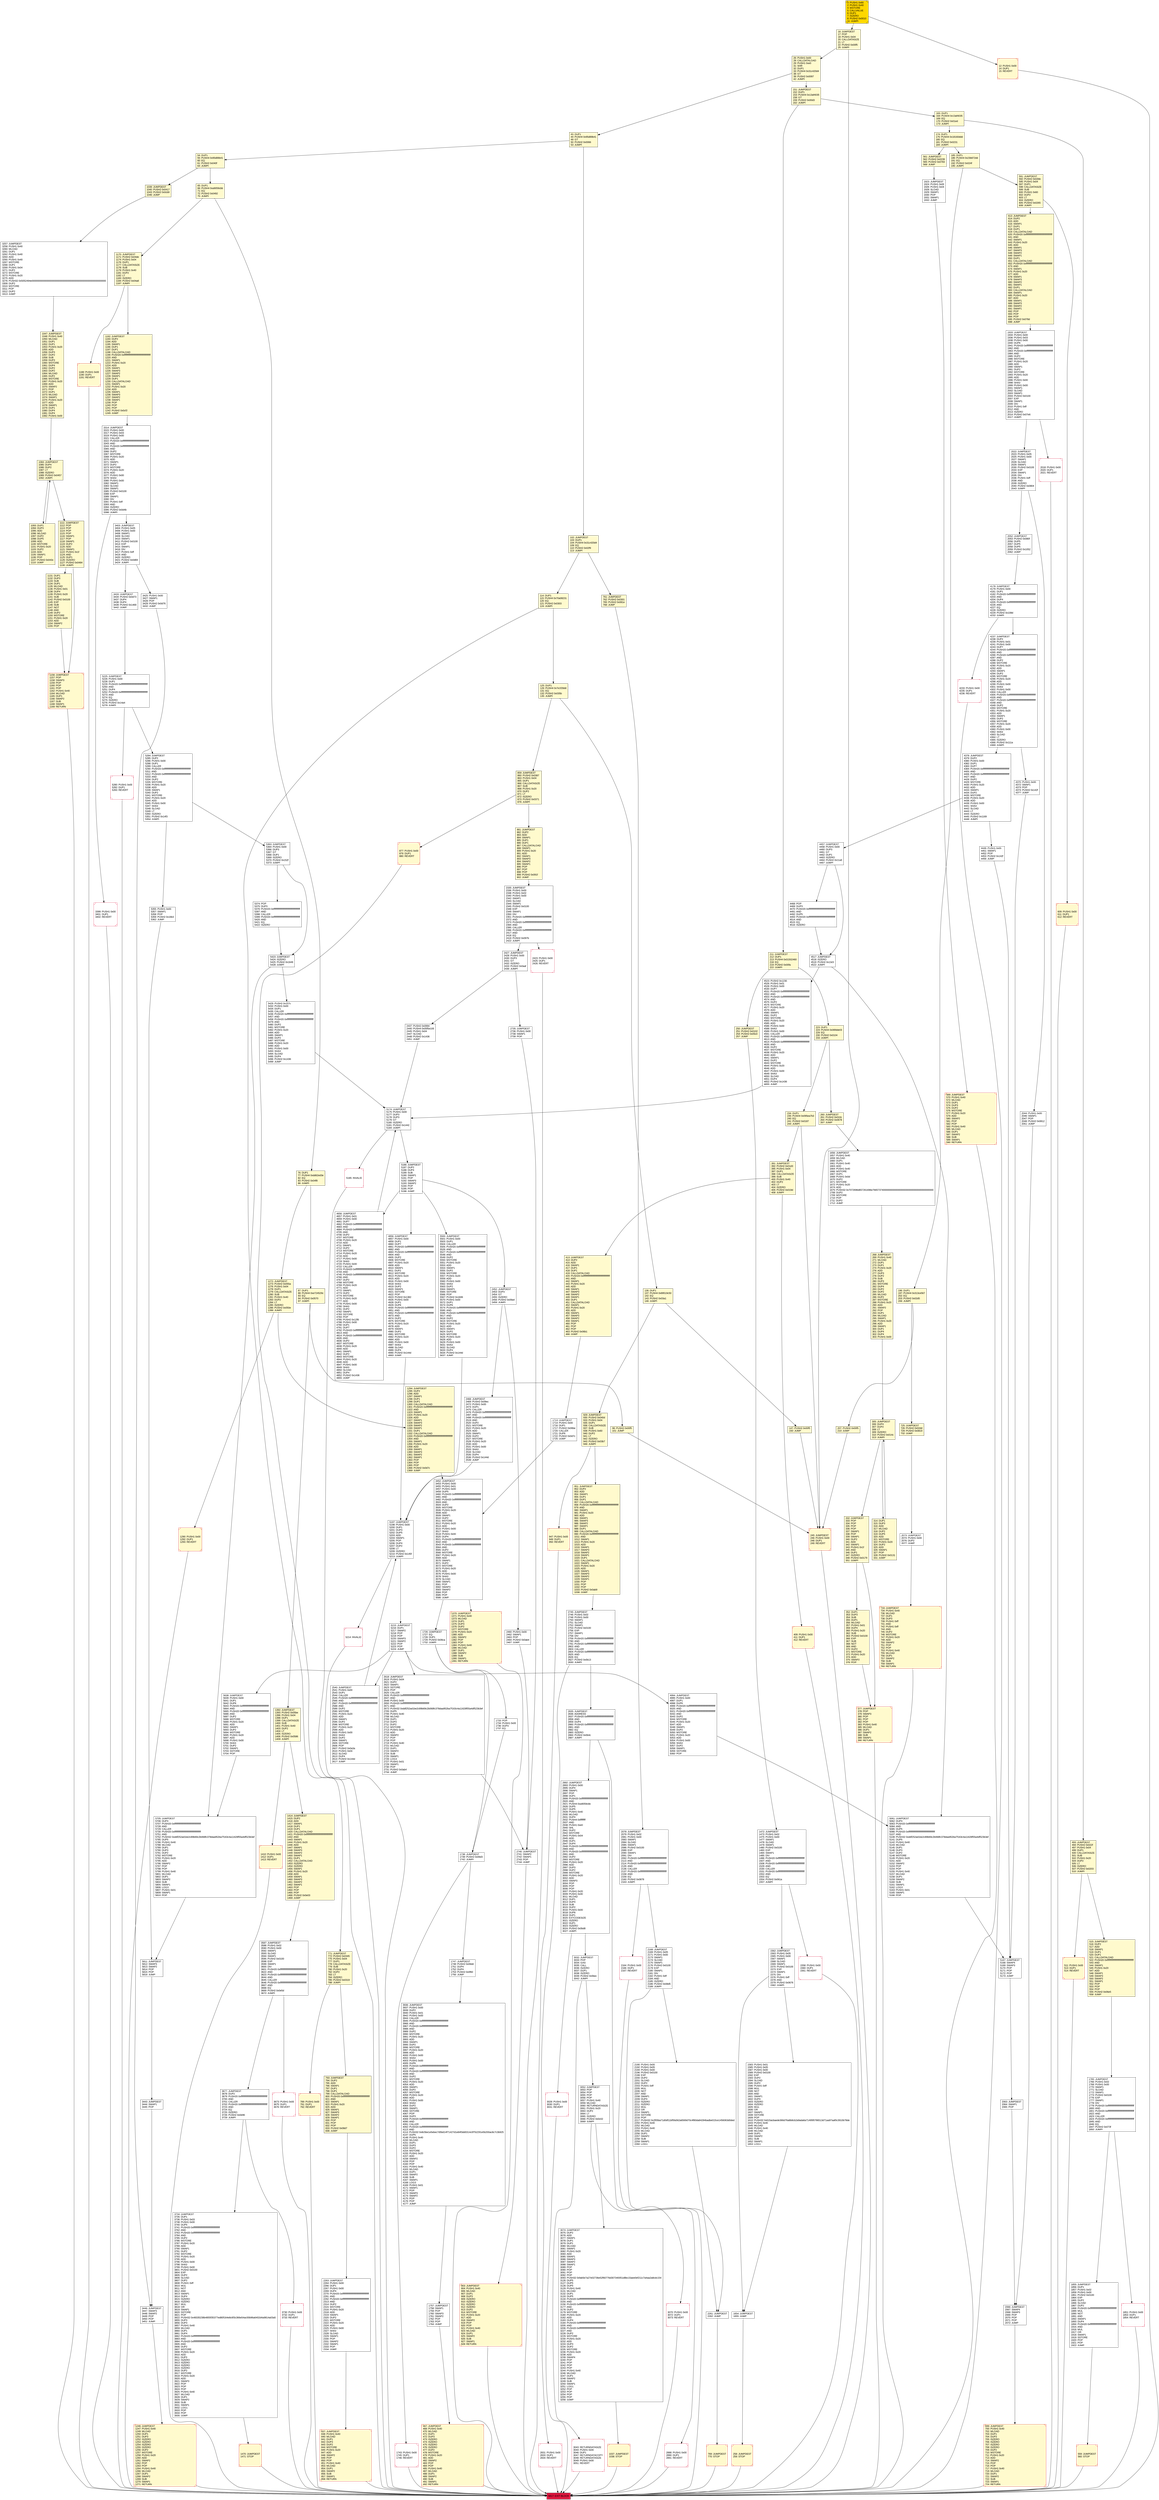 digraph G {
bgcolor=transparent rankdir=UD;
node [shape=box style=filled color=black fillcolor=white fontname=arial fontcolor=black];
2066 [label="2066: JUMPDEST\l2067: SWAP4\l2068: SWAP3\l2069: POP\l2070: POP\l2071: POP\l2072: JUMP\l" ];
3074 [label="3074: JUMPDEST\l3075: DUP2\l3076: ADD\l3077: SWAP1\l3078: DUP1\l3079: DUP1\l3080: MLOAD\l3081: SWAP1\l3082: PUSH1 0x20\l3084: ADD\l3085: SWAP1\l3086: SWAP3\l3087: SWAP2\l3088: SWAP1\l3089: POP\l3090: POP\l3091: POP\l3092: POP\l3093: PUSH32 0xfab5e7a27e02736e52f60776d307340051d8bc15aee0ef211c7a4aa2a8cdc154\l3126: DUP5\l3127: DUP5\l3128: DUP5\l3129: PUSH1 0x40\l3131: MLOAD\l3132: DUP1\l3133: DUP5\l3134: PUSH20 0xffffffffffffffffffffffffffffffffffffffff\l3155: AND\l3156: PUSH20 0xffffffffffffffffffffffffffffffffffffffff\l3177: AND\l3178: DUP2\l3179: MSTORE\l3180: PUSH1 0x20\l3182: ADD\l3183: DUP4\l3184: PUSH20 0xffffffffffffffffffffffffffffffffffffffff\l3205: AND\l3206: PUSH20 0xffffffffffffffffffffffffffffffffffffffff\l3227: AND\l3228: DUP2\l3229: MSTORE\l3230: PUSH1 0x20\l3232: ADD\l3233: DUP3\l3234: DUP2\l3235: MSTORE\l3236: PUSH1 0x20\l3238: ADD\l3239: SWAP4\l3240: POP\l3241: POP\l3242: POP\l3243: POP\l3244: PUSH1 0x40\l3246: MLOAD\l3247: DUP1\l3248: SWAP2\l3249: SUB\l3250: SWAP1\l3251: LOG1\l3252: POP\l3253: POP\l3254: POP\l3255: POP\l3256: JUMP\l" ];
5280 [label="5280: PUSH1 0x00\l5282: DUP1\l5283: REVERT\l" shape=Msquare color=crimson ];
5225 [label="5225: JUMPDEST\l5226: PUSH1 0x00\l5228: DUP1\l5229: PUSH20 0xffffffffffffffffffffffffffffffffffffffff\l5250: AND\l5251: DUP4\l5252: PUSH20 0xffffffffffffffffffffffffffffffffffffffff\l5273: AND\l5274: EQ\l5275: ISZERO\l5276: PUSH2 0x14a4\l5279: JUMPI\l" ];
1188 [label="1188: PUSH1 0x00\l1190: DUP1\l1191: REVERT\l" fillcolor=lemonchiffon shape=Msquare color=crimson ];
1747 [label="1747: JUMPDEST\l1748: PUSH2 0x06dd\l1751: DUP4\l1752: DUP4\l1753: PUSH2 0x0f60\l1756: JUMP\l" ];
1170 [label="1170: JUMPDEST\l1171: PUSH2 0x04de\l1174: PUSH1 0x04\l1176: DUP1\l1177: CALLDATASIZE\l1178: SUB\l1179: PUSH1 0x40\l1181: DUP2\l1182: LT\l1183: ISZERO\l1184: PUSH2 0x04a8\l1187: JUMPI\l" fillcolor=lemonchiffon ];
1084 [label="1084: JUMPDEST\l1085: DUP4\l1086: DUP2\l1087: LT\l1088: ISZERO\l1089: PUSH2 0x0457\l1092: JUMPI\l" fillcolor=lemonchiffon ];
5705 [label="5705: JUMPDEST\l5706: DUP3\l5707: PUSH20 0xffffffffffffffffffffffffffffffffffffffff\l5728: AND\l5729: CALLER\l5730: PUSH20 0xffffffffffffffffffffffffffffffffffffffff\l5751: AND\l5752: PUSH32 0xddf252ad1be2c89b69c2b068fc378daa952ba7f163c4a11628f55a4df523b3ef\l5785: DUP5\l5786: PUSH1 0x40\l5788: MLOAD\l5789: DUP1\l5790: DUP3\l5791: DUP2\l5792: MSTORE\l5793: PUSH1 0x20\l5795: ADD\l5796: SWAP2\l5797: POP\l5798: POP\l5799: PUSH1 0x40\l5801: MLOAD\l5802: DUP1\l5803: SWAP2\l5804: SUB\l5805: SWAP1\l5806: LOG3\l5807: PUSH1 0x01\l5809: SWAP1\l5810: POP\l" ];
234 [label="234: DUP1\l235: PUSH4 0x095ea7b3\l240: EQ\l241: PUSH2 0x0187\l244: JUMPI\l" fillcolor=lemonchiffon ];
260 [label="260: JUMPDEST\l261: PUSH2 0x010c\l264: PUSH2 0x0678\l267: JUMP\l" fillcolor=lemonchiffon ];
1272 [label="1272: JUMPDEST\l1273: PUSH2 0x055a\l1276: PUSH1 0x04\l1278: DUP1\l1279: CALLDATASIZE\l1280: SUB\l1281: PUSH1 0x40\l1283: DUP2\l1284: LT\l1285: ISZERO\l1286: PUSH2 0x050e\l1289: JUMPI\l" fillcolor=lemonchiffon ];
947 [label="947: PUSH1 0x00\l949: DUP1\l950: REVERT\l" fillcolor=lemonchiffon shape=Msquare color=crimson ];
2078 [label="2078: JUMPDEST\l2079: PUSH1 0x02\l2081: PUSH1 0x00\l2083: SWAP1\l2084: SLOAD\l2085: SWAP1\l2086: PUSH2 0x0100\l2089: EXP\l2090: SWAP1\l2091: DIV\l2092: PUSH20 0xffffffffffffffffffffffffffffffffffffffff\l2113: AND\l2114: PUSH20 0xffffffffffffffffffffffffffffffffffffffff\l2135: AND\l2136: CALLER\l2137: PUSH20 0xffffffffffffffffffffffffffffffffffffffff\l2158: AND\l2159: EQ\l2160: PUSH2 0x0878\l2163: JUMPI\l" ];
2022 [label="2022: JUMPDEST\l2023: PUSH1 0x05\l2025: PUSH1 0x00\l2027: SWAP1\l2028: SLOAD\l2029: SWAP1\l2030: PUSH2 0x0100\l2033: EXP\l2034: SWAP1\l2035: DIV\l2036: PUSH1 0xff\l2038: AND\l2039: ISZERO\l2040: PUSH2 0x0804\l2043: JUMPI\l" ];
1111 [label="1111: JUMPDEST\l1112: POP\l1113: POP\l1114: POP\l1115: POP\l1116: SWAP1\l1117: POP\l1118: SWAP1\l1119: DUP2\l1120: ADD\l1121: SWAP1\l1122: PUSH1 0x1f\l1124: AND\l1125: DUP1\l1126: ISZERO\l1127: PUSH2 0x0484\l1130: JUMPI\l" fillcolor=lemonchiffon ];
0 [label="0: PUSH1 0x80\l2: PUSH1 0x40\l4: MSTORE\l5: CALLVALUE\l6: DUP1\l7: ISZERO\l8: PUSH2 0x0010\l11: JUMPI\l" fillcolor=lemonchiffon shape=Msquare fillcolor=gold ];
1726 [label="1726: JUMPDEST\l1727: EQ\l1728: DUP1\l1729: PUSH2 0x06ca\l1732: JUMPI\l" ];
3403 [label="3403: JUMPDEST\l3404: PUSH1 0x05\l3406: PUSH1 0x00\l3408: SWAP1\l3409: SLOAD\l3410: SWAP1\l3411: PUSH2 0x0100\l3414: EXP\l3415: SWAP1\l3416: DIV\l3417: PUSH1 0xff\l3419: AND\l3420: ISZERO\l3421: PUSH2 0x0d69\l3424: JUMPI\l" ];
1156 [label="1156: JUMPDEST\l1157: POP\l1158: SWAP3\l1159: POP\l1160: POP\l1161: POP\l1162: PUSH1 0x40\l1164: MLOAD\l1165: DUP1\l1166: SWAP2\l1167: SUB\l1168: SWAP1\l1169: RETURN\l" fillcolor=lemonchiffon shape=Msquare color=crimson ];
3936 [label="3936: JUMPDEST\l3937: PUSH1 0x00\l3939: DUP2\l3940: PUSH1 0x01\l3942: PUSH1 0x00\l3944: CALLER\l3945: PUSH20 0xffffffffffffffffffffffffffffffffffffffff\l3966: AND\l3967: PUSH20 0xffffffffffffffffffffffffffffffffffffffff\l3988: AND\l3989: DUP2\l3990: MSTORE\l3991: PUSH1 0x20\l3993: ADD\l3994: SWAP1\l3995: DUP2\l3996: MSTORE\l3997: PUSH1 0x20\l3999: ADD\l4000: PUSH1 0x00\l4002: SHA3\l4003: PUSH1 0x00\l4005: DUP6\l4006: PUSH20 0xffffffffffffffffffffffffffffffffffffffff\l4027: AND\l4028: PUSH20 0xffffffffffffffffffffffffffffffffffffffff\l4049: AND\l4050: DUP2\l4051: MSTORE\l4052: PUSH1 0x20\l4054: ADD\l4055: SWAP1\l4056: DUP2\l4057: MSTORE\l4058: PUSH1 0x20\l4060: ADD\l4061: PUSH1 0x00\l4063: SHA3\l4064: DUP2\l4065: SWAP1\l4066: SSTORE\l4067: POP\l4068: DUP3\l4069: PUSH20 0xffffffffffffffffffffffffffffffffffffffff\l4090: AND\l4091: CALLER\l4092: PUSH20 0xffffffffffffffffffffffffffffffffffffffff\l4113: AND\l4114: PUSH32 0x8c5be1e5ebec7d5bd14f71427d1e84f3dd0314c0f7b2291e5b200ac8c7c3b925\l4147: DUP5\l4148: PUSH1 0x40\l4150: MLOAD\l4151: DUP1\l4152: DUP3\l4153: DUP2\l4154: MSTORE\l4155: PUSH1 0x20\l4157: ADD\l4158: SWAP2\l4159: POP\l4160: POP\l4161: PUSH1 0x40\l4163: MLOAD\l4164: DUP1\l4165: SWAP2\l4166: SUB\l4167: SWAP1\l4168: LOG3\l4169: PUSH1 0x01\l4171: SWAP1\l4172: POP\l4173: SWAP3\l4174: SWAP2\l4175: POP\l4176: POP\l4177: JUMP\l" ];
1472 [label="1472: JUMPDEST\l1473: PUSH1 0x02\l1475: PUSH1 0x00\l1477: SWAP1\l1478: SLOAD\l1479: SWAP1\l1480: PUSH2 0x0100\l1483: EXP\l1484: SWAP1\l1485: DIV\l1486: PUSH20 0xffffffffffffffffffffffffffffffffffffffff\l1507: AND\l1508: PUSH20 0xffffffffffffffffffffffffffffffffffffffff\l1529: AND\l1530: CALLER\l1531: PUSH20 0xffffffffffffffffffffffffffffffffffffffff\l1552: AND\l1553: EQ\l1554: PUSH2 0x061a\l1557: JUMPI\l" ];
4468 [label="4468: POP\l4469: DUP3\l4470: PUSH20 0xffffffffffffffffffffffffffffffffffffffff\l4491: AND\l4492: DUP5\l4493: PUSH20 0xffffffffffffffffffffffffffffffffffffffff\l4514: AND\l4515: EQ\l4516: ISZERO\l" ];
1410 [label="1410: PUSH1 0x00\l1412: DUP1\l1413: REVERT\l" fillcolor=lemonchiffon shape=Msquare color=crimson ];
515 [label="515: JUMPDEST\l516: DUP2\l517: ADD\l518: SWAP1\l519: DUP1\l520: DUP1\l521: CALLDATALOAD\l522: PUSH20 0xffffffffffffffffffffffffffffffffffffffff\l543: AND\l544: SWAP1\l545: PUSH1 0x20\l547: ADD\l548: SWAP1\l549: SWAP3\l550: SWAP2\l551: SWAP1\l552: POP\l553: POP\l554: POP\l555: PUSH2 0x06e5\l558: JUMP\l" fillcolor=lemonchiffon ];
4233 [label="4233: PUSH1 0x00\l4235: DUP1\l4236: REVERT\l" shape=Msquare color=crimson ];
1414 [label="1414: JUMPDEST\l1415: DUP2\l1416: ADD\l1417: SWAP1\l1418: DUP1\l1419: DUP1\l1420: CALLDATALOAD\l1421: PUSH20 0xffffffffffffffffffffffffffffffffffffffff\l1442: AND\l1443: SWAP1\l1444: PUSH1 0x20\l1446: ADD\l1447: SWAP1\l1448: SWAP3\l1449: SWAP2\l1450: SWAP1\l1451: DUP1\l1452: CALLDATALOAD\l1453: ISZERO\l1454: ISZERO\l1455: SWAP1\l1456: PUSH1 0x20\l1458: ADD\l1459: SWAP1\l1460: SWAP3\l1461: SWAP2\l1462: SWAP1\l1463: POP\l1464: POP\l1465: POP\l1466: PUSH2 0x0e03\l1469: JUMP\l" fillcolor=lemonchiffon ];
1470 [label="1470: JUMPDEST\l1471: STOP\l" fillcolor=lemonchiffon shape=Msquare color=crimson ];
1765 [label="1765: JUMPDEST\l1766: PUSH1 0x02\l1768: PUSH1 0x00\l1770: SWAP1\l1771: SLOAD\l1772: SWAP1\l1773: PUSH2 0x0100\l1776: EXP\l1777: SWAP1\l1778: DIV\l1779: PUSH20 0xffffffffffffffffffffffffffffffffffffffff\l1800: AND\l1801: PUSH20 0xffffffffffffffffffffffffffffffffffffffff\l1822: AND\l1823: CALLER\l1824: PUSH20 0xffffffffffffffffffffffffffffffffffffffff\l1845: AND\l1846: EQ\l1847: PUSH2 0x073f\l1850: JUMPI\l" ];
3433 [label="3433: JUMPDEST\l3434: PUSH2 0x0d73\l3437: DUP4\l3438: DUP4\l3439: PUSH2 0x1469\l3442: JUMP\l" ];
151 [label="151: JUMPDEST\l152: DUP1\l153: PUSH4 0x13af4035\l158: GT\l159: PUSH2 0x00d3\l162: JUMPI\l" fillcolor=lemonchiffon ];
5215 [label="5215: JUMPDEST\l5216: DUP1\l5217: SWAP2\l5218: POP\l5219: POP\l5220: SWAP3\l5221: SWAP2\l5222: POP\l5223: POP\l5224: JUMP\l" ];
3730 [label="3730: PUSH1 0x00\l3732: DUP1\l3733: REVERT\l" shape=Msquare color=crimson ];
147 [label="147: PUSH2 0x00f5\l150: JUMP\l" fillcolor=lemonchiffon ];
3314 [label="3314: JUMPDEST\l3315: PUSH1 0x00\l3317: PUSH1 0x03\l3319: PUSH1 0x00\l3321: CALLER\l3322: PUSH20 0xffffffffffffffffffffffffffffffffffffffff\l3343: AND\l3344: PUSH20 0xffffffffffffffffffffffffffffffffffffffff\l3365: AND\l3366: DUP2\l3367: MSTORE\l3368: PUSH1 0x20\l3370: ADD\l3371: SWAP1\l3372: DUP2\l3373: MSTORE\l3374: PUSH1 0x20\l3376: ADD\l3377: PUSH1 0x00\l3379: SHA3\l3380: PUSH1 0x00\l3382: SWAP1\l3383: SLOAD\l3384: SWAP1\l3385: PUSH2 0x0100\l3388: EXP\l3389: SWAP1\l3390: DIV\l3391: PUSH1 0xff\l3393: AND\l3394: ISZERO\l3395: PUSH2 0x0d4b\l3398: JUMPI\l" ];
409 [label="409: PUSH1 0x00\l411: DUP1\l412: REVERT\l" fillcolor=lemonchiffon shape=Msquare color=crimson ];
1039 [label="1039: JUMPDEST\l1040: PUSH2 0x0417\l1043: PUSH2 0x0cb9\l1046: JUMP\l" fillcolor=lemonchiffon ];
1192 [label="1192: JUMPDEST\l1193: DUP2\l1194: ADD\l1195: SWAP1\l1196: DUP1\l1197: DUP1\l1198: CALLDATALOAD\l1199: PUSH20 0xffffffffffffffffffffffffffffffffffffffff\l1220: AND\l1221: SWAP1\l1222: PUSH1 0x20\l1224: ADD\l1225: SWAP1\l1226: SWAP3\l1227: SWAP2\l1228: SWAP1\l1229: DUP1\l1230: CALLDATALOAD\l1231: SWAP1\l1232: PUSH1 0x20\l1234: ADD\l1235: SWAP1\l1236: SWAP3\l1237: SWAP2\l1238: SWAP1\l1239: POP\l1240: POP\l1241: POP\l1242: PUSH2 0x0cf2\l1245: JUMP\l" fillcolor=lemonchiffon ];
5167 [label="5167: JUMPDEST\l5168: SWAP4\l5169: SWAP3\l5170: POP\l5171: POP\l5172: POP\l5173: JUMP\l" ];
881 [label="881: JUMPDEST\l882: DUP2\l883: ADD\l884: SWAP1\l885: DUP1\l886: DUP1\l887: CALLDATALOAD\l888: SWAP1\l889: PUSH1 0x20\l891: ADD\l892: SWAP1\l893: SWAP3\l894: SWAP2\l895: SWAP1\l896: POP\l897: POP\l898: POP\l899: PUSH2 0x091f\l902: JUMP\l" fillcolor=lemonchiffon ];
5061 [label="5061: JUMPDEST\l5062: DUP3\l5063: PUSH20 0xffffffffffffffffffffffffffffffffffffffff\l5084: AND\l5085: DUP5\l5086: PUSH20 0xffffffffffffffffffffffffffffffffffffffff\l5107: AND\l5108: PUSH32 0xddf252ad1be2c89b69c2b068fc378daa952ba7f163c4a11628f55a4df523b3ef\l5141: DUP5\l5142: PUSH1 0x40\l5144: MLOAD\l5145: DUP1\l5146: DUP3\l5147: DUP2\l5148: MSTORE\l5149: PUSH1 0x20\l5151: ADD\l5152: SWAP2\l5153: POP\l5154: POP\l5155: PUSH1 0x40\l5157: MLOAD\l5158: DUP1\l5159: SWAP2\l5160: SUB\l5161: SWAP1\l5162: LOG3\l5163: PUSH1 0x01\l5165: SWAP1\l5166: POP\l" ];
1654 [label="1654: JUMPDEST\l1655: JUMP\l" ];
5174 [label="5174: JUMPDEST\l5175: PUSH1 0x00\l5177: DUP3\l5178: DUP3\l5179: GT\l5180: ISZERO\l5181: PUSH2 0x1442\l5184: JUMPI\l" ];
2263 [label="2263: JUMPDEST\l2264: PUSH1 0x00\l2266: DUP1\l2267: PUSH1 0x00\l2269: DUP4\l2270: PUSH20 0xffffffffffffffffffffffffffffffffffffffff\l2291: AND\l2292: PUSH20 0xffffffffffffffffffffffffffffffffffffffff\l2313: AND\l2314: DUP2\l2315: MSTORE\l2316: PUSH1 0x20\l2318: ADD\l2319: SWAP1\l2320: DUP2\l2321: MSTORE\l2322: PUSH1 0x20\l2324: ADD\l2325: PUSH1 0x00\l2327: SHA3\l2328: SLOAD\l2329: SWAP1\l2330: POP\l2331: SWAP2\l2332: SWAP1\l2333: POP\l2334: JUMP\l" ];
2018 [label="2018: PUSH1 0x00\l2020: DUP1\l2021: REVERT\l" shape=Msquare color=crimson ];
591 [label="591: JUMPDEST\l592: PUSH2 0x02bb\l595: PUSH1 0x04\l597: DUP1\l598: CALLDATASIZE\l599: SUB\l600: PUSH1 0x60\l602: DUP2\l603: LT\l604: ISZERO\l605: PUSH2 0x0265\l608: JUMPI\l" fillcolor=lemonchiffon ];
2618 [label="2618: JUMPDEST\l2619: PUSH1 0x04\l2621: DUP2\l2622: SWAP1\l2623: SSTORE\l2624: POP\l2625: CALLER\l2626: PUSH20 0xffffffffffffffffffffffffffffffffffffffff\l2647: AND\l2648: PUSH1 0x00\l2650: PUSH20 0xffffffffffffffffffffffffffffffffffffffff\l2671: AND\l2672: PUSH32 0xddf252ad1be2c89b69c2b068fc378daa952ba7f163c4a11628f55a4df523b3ef\l2705: DUP5\l2706: PUSH1 0x40\l2708: MLOAD\l2709: DUP1\l2710: DUP3\l2711: DUP2\l2712: MSTORE\l2713: PUSH1 0x20\l2715: ADD\l2716: SWAP2\l2717: POP\l2718: POP\l2719: PUSH1 0x40\l2721: MLOAD\l2722: DUP1\l2723: SWAP2\l2724: SUB\l2725: SWAP1\l2726: LOG3\l2727: PUSH1 0x01\l2729: SWAP1\l2730: POP\l2731: PUSH2 0x0ab4\l2734: JUMP\l" ];
5429 [label="5429: PUSH2 0x157c\l5432: PUSH1 0x00\l5434: DUP1\l5435: CALLER\l5436: PUSH20 0xffffffffffffffffffffffffffffffffffffffff\l5457: AND\l5458: PUSH20 0xffffffffffffffffffffffffffffffffffffffff\l5479: AND\l5480: DUP2\l5481: MSTORE\l5482: PUSH1 0x20\l5484: ADD\l5485: SWAP1\l5486: DUP2\l5487: MSTORE\l5488: PUSH1 0x20\l5490: ADD\l5491: PUSH1 0x00\l5493: SHA3\l5494: SLOAD\l5495: DUP4\l5496: PUSH2 0x1436\l5499: JUMP\l" ];
185 [label="185: DUP1\l186: PUSH4 0x23b872dd\l191: EQ\l192: PUSH2 0x024f\l195: JUMPI\l" fillcolor=lemonchiffon ];
4656 [label="4656: JUMPDEST\l4657: PUSH1 0x01\l4659: PUSH1 0x00\l4661: DUP7\l4662: PUSH20 0xffffffffffffffffffffffffffffffffffffffff\l4683: AND\l4684: PUSH20 0xffffffffffffffffffffffffffffffffffffffff\l4705: AND\l4706: DUP2\l4707: MSTORE\l4708: PUSH1 0x20\l4710: ADD\l4711: SWAP1\l4712: DUP2\l4713: MSTORE\l4714: PUSH1 0x20\l4716: ADD\l4717: PUSH1 0x00\l4719: SHA3\l4720: PUSH1 0x00\l4722: CALLER\l4723: PUSH20 0xffffffffffffffffffffffffffffffffffffffff\l4744: AND\l4745: PUSH20 0xffffffffffffffffffffffffffffffffffffffff\l4766: AND\l4767: DUP2\l4768: MSTORE\l4769: PUSH1 0x20\l4771: ADD\l4772: SWAP1\l4773: DUP2\l4774: MSTORE\l4775: PUSH1 0x20\l4777: ADD\l4778: PUSH1 0x00\l4780: SHA3\l4781: DUP2\l4782: SWAP1\l4783: SSTORE\l4784: POP\l4785: PUSH2 0x12f8\l4788: PUSH1 0x00\l4790: DUP1\l4791: DUP7\l4792: PUSH20 0xffffffffffffffffffffffffffffffffffffffff\l4813: AND\l4814: PUSH20 0xffffffffffffffffffffffffffffffffffffffff\l4835: AND\l4836: DUP2\l4837: MSTORE\l4838: PUSH1 0x20\l4840: ADD\l4841: SWAP1\l4842: DUP2\l4843: MSTORE\l4844: PUSH1 0x20\l4846: ADD\l4847: PUSH1 0x00\l4849: SHA3\l4850: SLOAD\l4851: DUP4\l4852: PUSH2 0x1436\l4855: JUMP\l" ];
951 [label="951: JUMPDEST\l952: DUP2\l953: ADD\l954: SWAP1\l955: DUP1\l956: DUP1\l957: CALLDATALOAD\l958: PUSH20 0xffffffffffffffffffffffffffffffffffffffff\l979: AND\l980: SWAP1\l981: PUSH1 0x20\l983: ADD\l984: SWAP1\l985: SWAP3\l986: SWAP2\l987: SWAP1\l988: DUP1\l989: CALLDATALOAD\l990: PUSH20 0xffffffffffffffffffffffffffffffffffffffff\l1011: AND\l1012: SWAP1\l1013: PUSH1 0x20\l1015: ADD\l1016: SWAP1\l1017: SWAP3\l1018: SWAP2\l1019: SWAP1\l1020: DUP1\l1021: CALLDATALOAD\l1022: SWAP1\l1023: PUSH1 0x20\l1025: ADD\l1026: SWAP1\l1027: SWAP3\l1028: SWAP2\l1029: SWAP1\l1030: POP\l1031: POP\l1032: POP\l1033: PUSH2 0x0ab9\l1036: JUMP\l" fillcolor=lemonchiffon ];
3446 [label="3446: JUMPDEST\l3447: SWAP3\l3448: SWAP2\l3449: POP\l3450: POP\l3451: JUMP\l" ];
211 [label="211: JUMPDEST\l212: DUP1\l213: PUSH4 0x01502460\l218: EQ\l219: PUSH2 0x00fa\l222: JUMPI\l" fillcolor=lemonchiffon ];
725 [label="725: JUMPDEST\l726: PUSH2 0x02dd\l729: PUSH2 0x0819\l732: JUMP\l" fillcolor=lemonchiffon ];
5423 [label="5423: JUMPDEST\l5424: ISZERO\l5425: PUSH2 0x1649\l5428: JUMPI\l" ];
26 [label="26: PUSH1 0x00\l28: CALLDATALOAD\l29: PUSH1 0xe0\l31: SHR\l32: DUP1\l33: PUSH4 0x31c420d4\l38: GT\l39: PUSH2 0x0097\l42: JUMPI\l" fillcolor=lemonchiffon ];
511 [label="511: PUSH1 0x00\l513: DUP1\l514: REVERT\l" fillcolor=lemonchiffon shape=Msquare color=crimson ];
4237 [label="4237: JUMPDEST\l4238: DUP2\l4239: PUSH1 0x01\l4241: PUSH1 0x00\l4243: DUP7\l4244: PUSH20 0xffffffffffffffffffffffffffffffffffffffff\l4265: AND\l4266: PUSH20 0xffffffffffffffffffffffffffffffffffffffff\l4287: AND\l4288: DUP2\l4289: MSTORE\l4290: PUSH1 0x20\l4292: ADD\l4293: SWAP1\l4294: DUP2\l4295: MSTORE\l4296: PUSH1 0x20\l4298: ADD\l4299: PUSH1 0x00\l4301: SHA3\l4302: PUSH1 0x00\l4304: CALLER\l4305: PUSH20 0xffffffffffffffffffffffffffffffffffffffff\l4326: AND\l4327: PUSH20 0xffffffffffffffffffffffffffffffffffffffff\l4348: AND\l4349: DUP2\l4350: MSTORE\l4351: PUSH1 0x20\l4353: ADD\l4354: SWAP1\l4355: DUP2\l4356: MSTORE\l4357: PUSH1 0x20\l4359: ADD\l4360: PUSH1 0x00\l4362: SHA3\l4363: SLOAD\l4364: LT\l4365: ISZERO\l4366: PUSH2 0x111a\l4369: JUMPI\l" ];
3070 [label="3070: PUSH1 0x00\l3072: DUP1\l3073: REVERT\l" shape=Msquare color=crimson ];
1131 [label="1131: DUP1\l1132: DUP3\l1133: SUB\l1134: DUP1\l1135: MLOAD\l1136: PUSH1 0x01\l1138: DUP4\l1139: PUSH1 0x20\l1141: SUB\l1142: PUSH2 0x0100\l1145: EXP\l1146: SUB\l1147: NOT\l1148: AND\l1149: DUP2\l1150: MSTORE\l1151: PUSH1 0x20\l1153: ADD\l1154: SWAP2\l1155: POP\l" fillcolor=lemonchiffon ];
2168 [label="2168: JUMPDEST\l2169: PUSH1 0x05\l2171: PUSH1 0x00\l2173: SWAP1\l2174: SLOAD\l2175: SWAP1\l2176: PUSH2 0x0100\l2179: EXP\l2180: SWAP1\l2181: DIV\l2182: PUSH1 0xff\l2184: AND\l2185: ISZERO\l2186: PUSH2 0x08d5\l2189: JUMPI\l" ];
314 [label="314: DUP1\l315: DUP3\l316: ADD\l317: MLOAD\l318: DUP2\l319: DUP5\l320: ADD\l321: MSTORE\l322: PUSH1 0x20\l324: DUP2\l325: ADD\l326: SWAP1\l327: POP\l328: PUSH2 0x0131\l331: JUMP\l" fillcolor=lemonchiffon ];
3425 [label="3425: PUSH1 0x00\l3427: SWAP1\l3428: POP\l3429: PUSH2 0x0d76\l3432: JUMP\l" ];
102 [label="102: JUMPDEST\l103: DUP1\l104: PUSH4 0x31c420d4\l109: EQ\l110: PUSH2 0x02f9\l113: JUMPI\l" fillcolor=lemonchiffon ];
207 [label="207: PUSH2 0x00f5\l210: JUMP\l" fillcolor=lemonchiffon ];
1656 [label="1656: JUMPDEST\l1657: PUSH1 0x40\l1659: MLOAD\l1660: DUP1\l1661: PUSH1 0x40\l1663: ADD\l1664: PUSH1 0x40\l1666: MSTORE\l1667: DUP1\l1668: PUSH1 0x0d\l1670: DUP2\l1671: MSTORE\l1672: PUSH1 0x20\l1674: ADD\l1675: PUSH32 0x7072696d657261696e7665737400000000000000000000000000000000000000\l1708: DUP2\l1709: MSTORE\l1710: POP\l1711: DUP2\l1712: JUMP\l" ];
733 [label="733: JUMPDEST\l734: PUSH1 0x40\l736: MLOAD\l737: DUP1\l738: DUP3\l739: PUSH1 0xff\l741: AND\l742: PUSH1 0xff\l744: AND\l745: DUP2\l746: MSTORE\l747: PUSH1 0x20\l749: ADD\l750: SWAP2\l751: POP\l752: POP\l753: PUSH1 0x40\l755: MLOAD\l756: DUP1\l757: SWAP2\l758: SUB\l759: SWAP1\l760: RETURN\l" fillcolor=lemonchiffon shape=Msquare color=crimson ];
4994 [label="4994: JUMPDEST\l4995: PUSH1 0x00\l4997: DUP1\l4998: DUP6\l4999: PUSH20 0xffffffffffffffffffffffffffffffffffffffff\l5020: AND\l5021: PUSH20 0xffffffffffffffffffffffffffffffffffffffff\l5042: AND\l5043: DUP2\l5044: MSTORE\l5045: PUSH1 0x20\l5047: ADD\l5048: SWAP1\l5049: DUP2\l5050: MSTORE\l5051: PUSH1 0x20\l5053: ADD\l5054: PUSH1 0x00\l5056: SHA3\l5057: DUP2\l5058: SWAP1\l5059: SSTORE\l5060: POP\l" ];
174 [label="174: DUP1\l175: PUSH4 0x18160ddd\l180: EQ\l181: PUSH2 0x0231\l184: JUMPI\l" fillcolor=lemonchiffon ];
4178 [label="4178: JUMPDEST\l4179: PUSH1 0x00\l4181: DUP1\l4182: PUSH20 0xffffffffffffffffffffffffffffffffffffffff\l4203: AND\l4204: DUP4\l4205: PUSH20 0xffffffffffffffffffffffffffffffffffffffff\l4226: AND\l4227: EQ\l4228: ISZERO\l4229: PUSH2 0x108d\l4232: JUMPI\l" ];
352 [label="352: DUP1\l353: DUP3\l354: SUB\l355: DUP1\l356: MLOAD\l357: PUSH1 0x01\l359: DUP4\l360: PUSH1 0x20\l362: SUB\l363: PUSH2 0x0100\l366: EXP\l367: SUB\l368: NOT\l369: AND\l370: DUP2\l371: MSTORE\l372: PUSH1 0x20\l374: ADD\l375: SWAP2\l376: POP\l" fillcolor=lemonchiffon ];
223 [label="223: DUP1\l224: PUSH4 0x06fdde03\l229: EQ\l230: PUSH2 0x0104\l233: JUMPI\l" fillcolor=lemonchiffon ];
1743 [label="1743: PUSH1 0x00\l1745: DUP1\l1746: REVERT\l" shape=Msquare color=crimson ];
3677 [label="3677: JUMPDEST\l3678: DUP2\l3679: PUSH20 0xffffffffffffffffffffffffffffffffffffffff\l3700: AND\l3701: CALLER\l3702: PUSH20 0xffffffffffffffffffffffffffffffffffffffff\l3723: AND\l3724: EQ\l3725: ISZERO\l3726: PUSH2 0x0e96\l3729: JUMPI\l" ];
136 [label="136: DUP1\l137: PUSH4 0x89519c50\l142: EQ\l143: PUSH2 0x03a1\l146: JUMPI\l" fillcolor=lemonchiffon ];
5374 [label="5374: POP\l5375: DUP3\l5376: PUSH20 0xffffffffffffffffffffffffffffffffffffffff\l5397: AND\l5398: CALLER\l5399: PUSH20 0xffffffffffffffffffffffffffffffffffffffff\l5420: AND\l5421: EQ\l5422: ISZERO\l" ];
3028 [label="3028: PUSH1 0x00\l3030: DUP1\l3031: REVERT\l" shape=Msquare color=crimson ];
1933 [label="1933: JUMPDEST\l1934: PUSH1 0x00\l1936: PUSH1 0x03\l1938: PUSH1 0x00\l1940: DUP6\l1941: PUSH20 0xffffffffffffffffffffffffffffffffffffffff\l1962: AND\l1963: PUSH20 0xffffffffffffffffffffffffffffffffffffffff\l1984: AND\l1985: DUP2\l1986: MSTORE\l1987: PUSH1 0x20\l1989: ADD\l1990: SWAP1\l1991: DUP2\l1992: MSTORE\l1993: PUSH1 0x20\l1995: ADD\l1996: PUSH1 0x00\l1998: SHA3\l1999: PUSH1 0x00\l2001: SWAP1\l2002: SLOAD\l2003: SWAP1\l2004: PUSH2 0x0100\l2007: EXP\l2008: SWAP1\l2009: DIV\l2010: PUSH1 0xff\l2012: AND\l2013: ISZERO\l2014: PUSH2 0x07e6\l2017: JUMPI\l" ];
1562 [label="1562: JUMPDEST\l1563: PUSH1 0x05\l1565: PUSH1 0x00\l1567: SWAP1\l1568: SLOAD\l1569: SWAP1\l1570: PUSH2 0x0100\l1573: EXP\l1574: SWAP1\l1575: DIV\l1576: PUSH1 0xff\l1578: AND\l1579: PUSH2 0x0676\l1582: JUMPI\l" ];
196 [label="196: DUP1\l197: PUSH4 0x313ce567\l202: EQ\l203: PUSH2 0x02d5\l206: JUMPI\l" fillcolor=lemonchiffon ];
1855 [label="1855: JUMPDEST\l1856: DUP1\l1857: PUSH1 0x02\l1859: PUSH1 0x00\l1861: PUSH2 0x0100\l1864: EXP\l1865: DUP2\l1866: SLOAD\l1867: DUP2\l1868: PUSH20 0xffffffffffffffffffffffffffffffffffffffff\l1889: MUL\l1890: NOT\l1891: AND\l1892: SWAP1\l1893: DUP4\l1894: PUSH20 0xffffffffffffffffffffffffffffffffffffffff\l1915: AND\l1916: MUL\l1917: OR\l1918: SWAP1\l1919: SSTORE\l1920: POP\l1921: POP\l1922: JUMP\l" ];
5186 [label="5186: JUMPDEST\l5187: DUP2\l5188: DUP4\l5189: SUB\l5190: SWAP1\l5191: POP\l5192: SWAP3\l5193: SWAP2\l5194: POP\l5195: POP\l5196: JUMP\l" ];
163 [label="163: DUP1\l164: PUSH4 0x13af4035\l169: EQ\l170: PUSH2 0x01ed\l173: JUMPI\l" fillcolor=lemonchiffon ];
1757 [label="1757: JUMPDEST\l1758: SWAP1\l1759: POP\l1760: SWAP3\l1761: SWAP2\l1762: POP\l1763: POP\l1764: JUMP\l" ];
859 [label="859: JUMPDEST\l860: PUSH2 0x0387\l863: PUSH1 0x04\l865: DUP1\l866: CALLDATASIZE\l867: SUB\l868: PUSH1 0x20\l870: DUP2\l871: LT\l872: ISZERO\l873: PUSH2 0x0371\l876: JUMPI\l" fillcolor=lemonchiffon ];
1923 [label="1923: JUMPDEST\l1924: PUSH1 0x00\l1926: PUSH1 0x04\l1928: SLOAD\l1929: SWAP1\l1930: POP\l1931: SWAP1\l1932: JUMP\l" ];
125 [label="125: DUP1\l126: PUSH4 0x7e1f2bb8\l131: EQ\l132: PUSH2 0x035b\l135: JUMPI\l" fillcolor=lemonchiffon ];
4523 [label="4523: PUSH2 0x1230\l4526: PUSH1 0x01\l4528: PUSH1 0x00\l4530: DUP7\l4531: PUSH20 0xffffffffffffffffffffffffffffffffffffffff\l4552: AND\l4553: PUSH20 0xffffffffffffffffffffffffffffffffffffffff\l4574: AND\l4575: DUP2\l4576: MSTORE\l4577: PUSH1 0x20\l4579: ADD\l4580: SWAP1\l4581: DUP2\l4582: MSTORE\l4583: PUSH1 0x20\l4585: ADD\l4586: PUSH1 0x00\l4588: SHA3\l4589: PUSH1 0x00\l4591: CALLER\l4592: PUSH20 0xffffffffffffffffffffffffffffffffffffffff\l4613: AND\l4614: PUSH20 0xffffffffffffffffffffffffffffffffffffffff\l4635: AND\l4636: DUP2\l4637: MSTORE\l4638: PUSH1 0x20\l4640: ADD\l4641: SWAP1\l4642: DUP2\l4643: MSTORE\l4644: PUSH1 0x20\l4646: ADD\l4647: PUSH1 0x00\l4649: SHA3\l4650: SLOAD\l4651: DUP4\l4652: PUSH2 0x1436\l4655: JUMP\l" ];
699 [label="699: JUMPDEST\l700: PUSH1 0x40\l702: MLOAD\l703: DUP1\l704: DUP3\l705: ISZERO\l706: ISZERO\l707: ISZERO\l708: ISZERO\l709: DUP2\l710: MSTORE\l711: PUSH1 0x20\l713: ADD\l714: SWAP2\l715: POP\l716: POP\l717: PUSH1 0x40\l719: MLOAD\l720: DUP1\l721: SWAP2\l722: SUB\l723: SWAP1\l724: RETURN\l" fillcolor=lemonchiffon shape=Msquare color=crimson ];
2835 [label="2835: JUMPDEST\l2836: ADDRESS\l2837: PUSH20 0xffffffffffffffffffffffffffffffffffffffff\l2858: AND\l2859: DUP4\l2860: PUSH20 0xffffffffffffffffffffffffffffffffffffffff\l2881: AND\l2882: EQ\l2883: ISZERO\l2884: PUSH2 0x0b4c\l2887: JUMPI\l" ];
493 [label="493: JUMPDEST\l494: PUSH2 0x022f\l497: PUSH1 0x04\l499: DUP1\l500: CALLDATASIZE\l501: SUB\l502: PUSH1 0x20\l504: DUP2\l505: LT\l506: ISZERO\l507: PUSH2 0x0203\l510: JUMPI\l" fillcolor=lemonchiffon ];
5355 [label="5355: PUSH1 0x00\l5357: SWAP1\l5358: POP\l5359: PUSH2 0x16b3\l5362: JUMP\l" ];
569 [label="569: JUMPDEST\l570: PUSH1 0x40\l572: MLOAD\l573: DUP1\l574: DUP3\l575: DUP2\l576: MSTORE\l577: PUSH1 0x20\l579: ADD\l580: SWAP2\l581: POP\l582: POP\l583: PUSH1 0x40\l585: MLOAD\l586: DUP1\l587: SWAP2\l588: SUB\l589: SWAP1\l590: RETURN\l" fillcolor=lemonchiffon shape=Msquare color=crimson ];
4378 [label="4378: JUMPDEST\l4379: DUP2\l4380: PUSH1 0x00\l4382: DUP1\l4383: DUP7\l4384: PUSH20 0xffffffffffffffffffffffffffffffffffffffff\l4405: AND\l4406: PUSH20 0xffffffffffffffffffffffffffffffffffffffff\l4427: AND\l4428: DUP2\l4429: MSTORE\l4430: PUSH1 0x20\l4432: ADD\l4433: SWAP1\l4434: DUP2\l4435: MSTORE\l4436: PUSH1 0x20\l4438: ADD\l4439: PUSH1 0x00\l4441: SHA3\l4442: SLOAD\l4443: LT\l4444: ISZERO\l4445: PUSH2 0x1169\l4448: JUMPI\l" ];
5811 [label="5811: JUMPDEST\l5812: SWAP3\l5813: SWAP2\l5814: POP\l5815: POP\l5816: JUMP\l" ];
761 [label="761: JUMPDEST\l762: PUSH2 0x0301\l765: PUSH2 0x081e\l768: JUMP\l" fillcolor=lemonchiffon ];
2745 [label="2745: JUMPDEST\l2746: PUSH1 0x02\l2748: PUSH1 0x00\l2750: SWAP1\l2751: SLOAD\l2752: SWAP1\l2753: PUSH2 0x0100\l2756: EXP\l2757: SWAP1\l2758: DIV\l2759: PUSH20 0xffffffffffffffffffffffffffffffffffffffff\l2780: AND\l2781: PUSH20 0xffffffffffffffffffffffffffffffffffffffff\l2802: AND\l2803: CALLER\l2804: PUSH20 0xffffffffffffffffffffffffffffffffffffffff\l2825: AND\l2826: EQ\l2827: PUSH2 0x0b13\l2830: JUMPI\l" ];
2052 [label="2052: JUMPDEST\l2053: PUSH2 0x080f\l2056: DUP5\l2057: DUP5\l2058: DUP5\l2059: PUSH2 0x1052\l2062: JUMP\l" ];
2190 [label="2190: PUSH1 0x00\l2192: PUSH1 0x05\l2194: PUSH1 0x00\l2196: PUSH2 0x0100\l2199: EXP\l2200: DUP2\l2201: SLOAD\l2202: DUP2\l2203: PUSH1 0xff\l2205: MUL\l2206: NOT\l2207: AND\l2208: SWAP1\l2209: DUP4\l2210: ISZERO\l2211: ISZERO\l2212: MUL\l2213: OR\l2214: SWAP1\l2215: SSTORE\l2216: POP\l2217: PUSH32 0x2f05ba71d0df11bf5fa562a6569d70c4f80da84284badbe015ce1456063d0ded\l2250: PUSH1 0x40\l2252: MLOAD\l2253: PUSH1 0x40\l2255: MLOAD\l2256: DUP1\l2257: SWAP2\l2258: SUB\l2259: SWAP1\l2260: LOG1\l" ];
2460 [label="2460: PUSH1 0x00\l2462: SWAP1\l2463: POP\l2464: PUSH2 0x0ab4\l2467: JUMP\l" ];
3587 [label="3587: JUMPDEST\l3588: PUSH1 0x02\l3590: PUSH1 0x00\l3592: SWAP1\l3593: SLOAD\l3594: SWAP1\l3595: PUSH2 0x0100\l3598: EXP\l3599: SWAP1\l3600: DIV\l3601: PUSH20 0xffffffffffffffffffffffffffffffffffffffff\l3622: AND\l3623: PUSH20 0xffffffffffffffffffffffffffffffffffffffff\l3644: AND\l3645: CALLER\l3646: PUSH20 0xffffffffffffffffffffffffffffffffffffffff\l3667: AND\l3668: EQ\l3669: PUSH2 0x0e5d\l3672: JUMPI\l" ];
769 [label="769: JUMPDEST\l770: STOP\l" fillcolor=lemonchiffon shape=Msquare color=crimson ];
4449 [label="4449: PUSH1 0x00\l4451: SWAP1\l4452: POP\l4453: PUSH2 0x142f\l4456: JUMP\l" ];
258 [label="258: JUMPDEST\l259: STOP\l" fillcolor=lemonchiffon shape=Msquare color=crimson ];
5284 [label="5284: JUMPDEST\l5285: DUP2\l5286: PUSH1 0x00\l5288: DUP1\l5289: CALLER\l5290: PUSH20 0xffffffffffffffffffffffffffffffffffffffff\l5311: AND\l5312: PUSH20 0xffffffffffffffffffffffffffffffffffffffff\l5333: AND\l5334: DUP2\l5335: MSTORE\l5336: PUSH1 0x20\l5338: ADD\l5339: SWAP1\l5340: DUP2\l5341: MSTORE\l5342: PUSH1 0x20\l5344: ADD\l5345: PUSH1 0x00\l5347: SHA3\l5348: SLOAD\l5349: LT\l5350: ISZERO\l5351: PUSH2 0x14f3\l5354: JUMPI\l" ];
1037 [label="1037: JUMPDEST\l1038: STOP\l" fillcolor=lemonchiffon shape=Msquare color=crimson ];
1851 [label="1851: PUSH1 0x00\l1853: DUP1\l1854: REVERT\l" shape=Msquare color=crimson ];
391 [label="391: JUMPDEST\l392: PUSH2 0x01d3\l395: PUSH1 0x04\l397: DUP1\l398: CALLDATASIZE\l399: SUB\l400: PUSH1 0x40\l402: DUP2\l403: LT\l404: ISZERO\l405: PUSH2 0x019d\l408: JUMPI\l" fillcolor=lemonchiffon ];
114 [label="114: DUP1\l115: PUSH4 0x70a08231\l120: EQ\l121: PUSH2 0x0303\l124: JUMPI\l" fillcolor=lemonchiffon ];
2892 [label="2892: JUMPDEST\l2893: PUSH1 0x00\l2895: DUP4\l2896: SWAP1\l2897: POP\l2898: DUP1\l2899: PUSH20 0xffffffffffffffffffffffffffffffffffffffff\l2920: AND\l2921: PUSH4 0xa9059cbb\l2926: DUP5\l2927: DUP5\l2928: PUSH1 0x40\l2930: MLOAD\l2931: DUP4\l2932: PUSH4 0xffffffff\l2937: AND\l2938: PUSH1 0xe0\l2940: SHL\l2941: DUP2\l2942: MSTORE\l2943: PUSH1 0x04\l2945: ADD\l2946: DUP1\l2947: DUP4\l2948: PUSH20 0xffffffffffffffffffffffffffffffffffffffff\l2969: AND\l2970: PUSH20 0xffffffffffffffffffffffffffffffffffffffff\l2991: AND\l2992: DUP2\l2993: MSTORE\l2994: PUSH1 0x20\l2996: ADD\l2997: DUP3\l2998: DUP2\l2999: MSTORE\l3000: PUSH1 0x20\l3002: ADD\l3003: SWAP3\l3004: POP\l3005: POP\l3006: POP\l3007: PUSH1 0x20\l3009: PUSH1 0x40\l3011: MLOAD\l3012: DUP1\l3013: DUP4\l3014: SUB\l3015: DUP2\l3016: PUSH1 0x00\l3018: DUP8\l3019: DUP1\l3020: EXTCODESIZE\l3021: ISZERO\l3022: DUP1\l3023: ISZERO\l3024: PUSH2 0x0bd8\l3027: JUMPI\l" ];
3052 [label="3052: JUMPDEST\l3053: POP\l3054: POP\l3055: POP\l3056: POP\l3057: PUSH1 0x40\l3059: MLOAD\l3060: RETURNDATASIZE\l3061: PUSH1 0x20\l3063: DUP2\l3064: LT\l3065: ISZERO\l3066: PUSH2 0x0c02\l3069: JUMPI\l" ];
1047 [label="1047: JUMPDEST\l1048: PUSH1 0x40\l1050: MLOAD\l1051: DUP1\l1052: DUP1\l1053: PUSH1 0x20\l1055: ADD\l1056: DUP3\l1057: DUP2\l1058: SUB\l1059: DUP3\l1060: MSTORE\l1061: DUP4\l1062: DUP2\l1063: DUP2\l1064: MLOAD\l1065: DUP2\l1066: MSTORE\l1067: PUSH1 0x20\l1069: ADD\l1070: SWAP2\l1071: POP\l1072: DUP1\l1073: MLOAD\l1074: SWAP1\l1075: PUSH1 0x20\l1077: ADD\l1078: SWAP1\l1079: DUP1\l1080: DUP4\l1081: DUP4\l1082: PUSH1 0x00\l" fillcolor=lemonchiffon ];
2452 [label="2452: JUMPDEST\l2453: DUP3\l2454: GT\l2455: ISZERO\l2456: PUSH2 0x09a4\l2459: JUMPI\l" ];
43 [label="43: DUP1\l44: PUSH4 0x95d89b41\l49: GT\l50: PUSH2 0x0066\l53: JUMPI\l" fillcolor=lemonchiffon ];
87 [label="87: DUP1\l88: PUSH4 0xe724529c\l93: EQ\l94: PUSH2 0x0570\l97: JUMPI\l" fillcolor=lemonchiffon ];
2335 [label="2335: JUMPDEST\l2336: PUSH1 0x00\l2338: PUSH1 0x02\l2340: PUSH1 0x00\l2342: SWAP1\l2343: SLOAD\l2344: SWAP1\l2345: PUSH2 0x0100\l2348: EXP\l2349: SWAP1\l2350: DIV\l2351: PUSH20 0xffffffffffffffffffffffffffffffffffffffff\l2372: AND\l2373: PUSH20 0xffffffffffffffffffffffffffffffffffffffff\l2394: AND\l2395: CALLER\l2396: PUSH20 0xffffffffffffffffffffffffffffffffffffffff\l2417: AND\l2418: EQ\l2419: PUSH2 0x097b\l2422: JUMPI\l" ];
1290 [label="1290: PUSH1 0x00\l1292: DUP1\l1293: REVERT\l" fillcolor=lemonchiffon shape=Msquare color=crimson ];
12 [label="12: PUSH1 0x00\l14: DUP1\l15: REVERT\l" fillcolor=lemonchiffon shape=Msquare color=crimson ];
2831 [label="2831: PUSH1 0x00\l2833: DUP1\l2834: REVERT\l" shape=Msquare color=crimson ];
16 [label="16: JUMPDEST\l17: POP\l18: PUSH1 0x04\l20: CALLDATASIZE\l21: LT\l22: PUSH2 0x00f5\l25: JUMPI\l" fillcolor=lemonchiffon ];
1738 [label="1738: JUMPDEST\l1739: PUSH2 0x06d3\l1742: JUMPI\l" ];
2427 [label="2427: JUMPDEST\l2428: PUSH1 0x00\l2430: DUP3\l2431: GT\l2432: ISZERO\l2433: PUSH2 0x0aaf\l2436: JUMPI\l" ];
789 [label="789: PUSH1 0x00\l791: DUP1\l792: REVERT\l" fillcolor=lemonchiffon shape=Msquare color=crimson ];
76 [label="76: DUP1\l77: PUSH4 0xdd62ed3e\l82: EQ\l83: PUSH2 0x04f8\l86: JUMPI\l" fillcolor=lemonchiffon ];
1558 [label="1558: PUSH1 0x00\l1560: DUP1\l1561: REVERT\l" shape=Msquare color=crimson ];
4856 [label="4856: JUMPDEST\l4857: PUSH1 0x00\l4859: DUP1\l4860: DUP7\l4861: PUSH20 0xffffffffffffffffffffffffffffffffffffffff\l4882: AND\l4883: PUSH20 0xffffffffffffffffffffffffffffffffffffffff\l4904: AND\l4905: DUP2\l4906: MSTORE\l4907: PUSH1 0x20\l4909: ADD\l4910: SWAP1\l4911: DUP2\l4912: MSTORE\l4913: PUSH1 0x20\l4915: ADD\l4916: PUSH1 0x00\l4918: SHA3\l4919: DUP2\l4920: SWAP1\l4921: SSTORE\l4922: POP\l4923: PUSH2 0x1382\l4926: PUSH1 0x00\l4928: DUP1\l4929: DUP6\l4930: PUSH20 0xffffffffffffffffffffffffffffffffffffffff\l4951: AND\l4952: PUSH20 0xffffffffffffffffffffffffffffffffffffffff\l4973: AND\l4974: DUP2\l4975: MSTORE\l4976: PUSH1 0x20\l4978: ADD\l4979: SWAP1\l4980: DUP2\l4981: MSTORE\l4982: PUSH1 0x20\l4984: ADD\l4985: PUSH1 0x00\l4987: SHA3\l4988: SLOAD\l4989: DUP4\l4990: PUSH2 0x144d\l4993: JUMP\l" ];
5817 [label="5817: EXIT BLOCK\l" fillcolor=crimson ];
929 [label="929: JUMPDEST\l930: PUSH2 0x040d\l933: PUSH1 0x04\l935: DUP1\l936: CALLDATASIZE\l937: SUB\l938: PUSH1 0x60\l940: DUP2\l941: LT\l942: ISZERO\l943: PUSH2 0x03b7\l946: JUMPI\l" fillcolor=lemonchiffon ];
332 [label="332: JUMPDEST\l333: POP\l334: POP\l335: POP\l336: POP\l337: SWAP1\l338: POP\l339: SWAP1\l340: DUP2\l341: ADD\l342: SWAP1\l343: PUSH1 0x1f\l345: AND\l346: DUP1\l347: ISZERO\l348: PUSH2 0x0179\l351: JUMPI\l" fillcolor=lemonchiffon ];
5500 [label="5500: JUMPDEST\l5501: PUSH1 0x00\l5503: DUP1\l5504: CALLER\l5505: PUSH20 0xffffffffffffffffffffffffffffffffffffffff\l5526: AND\l5527: PUSH20 0xffffffffffffffffffffffffffffffffffffffff\l5548: AND\l5549: DUP2\l5550: MSTORE\l5551: PUSH1 0x20\l5553: ADD\l5554: SWAP1\l5555: DUP2\l5556: MSTORE\l5557: PUSH1 0x20\l5559: ADD\l5560: PUSH1 0x00\l5562: SHA3\l5563: DUP2\l5564: SWAP1\l5565: SSTORE\l5566: POP\l5567: PUSH2 0x1606\l5570: PUSH1 0x00\l5572: DUP1\l5573: DUP6\l5574: PUSH20 0xffffffffffffffffffffffffffffffffffffffff\l5595: AND\l5596: PUSH20 0xffffffffffffffffffffffffffffffffffffffff\l5617: AND\l5618: DUP2\l5619: MSTORE\l5620: PUSH1 0x20\l5622: ADD\l5623: SWAP1\l5624: DUP2\l5625: MSTORE\l5626: PUSH1 0x20\l5628: ADD\l5629: PUSH1 0x00\l5631: SHA3\l5632: SLOAD\l5633: DUP4\l5634: PUSH2 0x144d\l5637: JUMP\l" ];
250 [label="250: JUMPDEST\l251: PUSH2 0x0102\l254: PUSH2 0x05c0\l257: JUMP\l" fillcolor=lemonchiffon ];
559 [label="559: JUMPDEST\l560: STOP\l" fillcolor=lemonchiffon shape=Msquare color=crimson ];
903 [label="903: JUMPDEST\l904: PUSH1 0x40\l906: MLOAD\l907: DUP1\l908: DUP3\l909: ISZERO\l910: ISZERO\l911: ISZERO\l912: ISZERO\l913: DUP2\l914: MSTORE\l915: PUSH1 0x20\l917: ADD\l918: SWAP2\l919: POP\l920: POP\l921: PUSH1 0x40\l923: MLOAD\l924: DUP1\l925: SWAP2\l926: SUB\l927: SWAP1\l928: RETURN\l" fillcolor=lemonchiffon shape=Msquare color=crimson ];
268 [label="268: JUMPDEST\l269: PUSH1 0x40\l271: MLOAD\l272: DUP1\l273: DUP1\l274: PUSH1 0x20\l276: ADD\l277: DUP3\l278: DUP2\l279: SUB\l280: DUP3\l281: MSTORE\l282: DUP4\l283: DUP2\l284: DUP2\l285: MLOAD\l286: DUP2\l287: MSTORE\l288: PUSH1 0x20\l290: ADD\l291: SWAP2\l292: POP\l293: DUP1\l294: MLOAD\l295: SWAP1\l296: PUSH1 0x20\l298: ADD\l299: SWAP1\l300: DUP1\l301: DUP4\l302: DUP4\l303: PUSH1 0x00\l" fillcolor=lemonchiffon ];
5197 [label="5197: JUMPDEST\l5198: PUSH1 0x00\l5200: DUP1\l5201: DUP3\l5202: DUP5\l5203: ADD\l5204: SWAP1\l5205: POP\l5206: DUP4\l5207: DUP2\l5208: LT\l5209: ISZERO\l5210: PUSH2 0x145f\l5213: JUMPI\l" ];
3443 [label="3443: JUMPDEST\l3444: SWAP1\l3445: POP\l" ];
771 [label="771: JUMPDEST\l772: PUSH2 0x0345\l775: PUSH1 0x04\l777: DUP1\l778: CALLDATASIZE\l779: SUB\l780: PUSH1 0x20\l782: DUP2\l783: LT\l784: ISZERO\l785: PUSH2 0x0319\l788: JUMPI\l" fillcolor=lemonchiffon ];
413 [label="413: JUMPDEST\l414: DUP2\l415: ADD\l416: SWAP1\l417: DUP1\l418: DUP1\l419: CALLDATALOAD\l420: PUSH20 0xffffffffffffffffffffffffffffffffffffffff\l441: AND\l442: SWAP1\l443: PUSH1 0x20\l445: ADD\l446: SWAP1\l447: SWAP3\l448: SWAP2\l449: SWAP1\l450: DUP1\l451: CALLDATALOAD\l452: SWAP1\l453: PUSH1 0x20\l455: ADD\l456: SWAP1\l457: SWAP3\l458: SWAP2\l459: SWAP1\l460: POP\l461: POP\l462: POP\l463: PUSH2 0x06b1\l466: JUMP\l" fillcolor=lemonchiffon ];
561 [label="561: JUMPDEST\l562: PUSH2 0x0239\l565: PUSH2 0x0783\l568: JUMP\l" fillcolor=lemonchiffon ];
54 [label="54: DUP1\l55: PUSH4 0x95d89b41\l60: EQ\l61: PUSH2 0x040f\l64: JUMPI\l" fillcolor=lemonchiffon ];
1392 [label="1392: JUMPDEST\l1393: PUSH2 0x05be\l1396: PUSH1 0x04\l1398: DUP1\l1399: CALLDATASIZE\l1400: SUB\l1401: PUSH1 0x40\l1403: DUP2\l1404: LT\l1405: ISZERO\l1406: PUSH2 0x0586\l1409: JUMPI\l" fillcolor=lemonchiffon ];
3257 [label="3257: JUMPDEST\l3258: PUSH1 0x40\l3260: MLOAD\l3261: DUP1\l3262: PUSH1 0x40\l3264: ADD\l3265: PUSH1 0x40\l3267: MSTORE\l3268: DUP1\l3269: PUSH1 0x04\l3271: DUP2\l3272: MSTORE\l3273: PUSH1 0x20\l3275: ADD\l3276: PUSH32 0x5052494e00000000000000000000000000000000000000000000000000000000\l3309: DUP2\l3310: MSTORE\l3311: POP\l3312: DUP2\l3313: JUMP\l" ];
4517 [label="4517: JUMPDEST\l4518: ISZERO\l4519: PUSH2 0x13c5\l4522: JUMPI\l" ];
609 [label="609: PUSH1 0x00\l611: DUP1\l612: REVERT\l" fillcolor=lemonchiffon shape=Msquare color=crimson ];
2073 [label="2073: JUMPDEST\l2074: PUSH1 0x00\l2076: DUP2\l2077: JUMP\l" ];
2063 [label="2063: JUMPDEST\l2064: SWAP1\l2065: POP\l" ];
1583 [label="1583: PUSH1 0x01\l1585: PUSH1 0x05\l1587: PUSH1 0x00\l1589: PUSH2 0x0100\l1592: EXP\l1593: DUP2\l1594: SLOAD\l1595: DUP2\l1596: PUSH1 0xff\l1598: MUL\l1599: NOT\l1600: AND\l1601: SWAP1\l1602: DUP4\l1603: ISZERO\l1604: ISZERO\l1605: MUL\l1606: OR\l1607: SWAP1\l1608: SSTORE\l1609: POP\l1610: PUSH32 0x615acbaede366d76a8b8cb2a9ada6a71495f0786513d71aa97aaf0c3910b78de\l1643: PUSH1 0x40\l1645: MLOAD\l1646: PUSH1 0x40\l1648: MLOAD\l1649: DUP1\l1650: SWAP2\l1651: SUB\l1652: SWAP1\l1653: LOG1\l" ];
98 [label="98: PUSH2 0x00f5\l101: JUMP\l" fillcolor=lemonchiffon ];
877 [label="877: PUSH1 0x00\l879: DUP1\l880: REVERT\l" fillcolor=lemonchiffon shape=Msquare color=crimson ];
3032 [label="3032: JUMPDEST\l3033: POP\l3034: GAS\l3035: CALL\l3036: ISZERO\l3037: DUP1\l3038: ISZERO\l3039: PUSH2 0x0bec\l3042: JUMPI\l" ];
2740 [label="2740: JUMPDEST\l2741: SWAP2\l2742: SWAP1\l2743: POP\l2744: JUMP\l" ];
4457 [label="4457: JUMPDEST\l4458: PUSH1 0x00\l4460: DUP3\l4461: GT\l4462: DUP1\l4463: ISZERO\l4464: PUSH2 0x11a5\l4467: JUMPI\l" ];
2164 [label="2164: PUSH1 0x00\l2166: DUP1\l2167: REVERT\l" shape=Msquare color=crimson ];
2468 [label="2468: JUMPDEST\l2469: PUSH2 0x09ec\l2472: PUSH1 0x00\l2474: DUP1\l2475: CALLER\l2476: PUSH20 0xffffffffffffffffffffffffffffffffffffffff\l2497: AND\l2498: PUSH20 0xffffffffffffffffffffffffffffffffffffffff\l2519: AND\l2520: DUP2\l2521: MSTORE\l2522: PUSH1 0x20\l2524: ADD\l2525: SWAP1\l2526: DUP2\l2527: MSTORE\l2528: PUSH1 0x20\l2530: ADD\l2531: PUSH1 0x00\l2533: SHA3\l2534: SLOAD\l2535: DUP4\l2536: PUSH2 0x144d\l2539: JUMP\l" ];
2423 [label="2423: PUSH1 0x00\l2425: DUP1\l2426: REVERT\l" shape=Msquare color=crimson ];
613 [label="613: JUMPDEST\l614: DUP2\l615: ADD\l616: SWAP1\l617: DUP1\l618: DUP1\l619: CALLDATALOAD\l620: PUSH20 0xffffffffffffffffffffffffffffffffffffffff\l641: AND\l642: SWAP1\l643: PUSH1 0x20\l645: ADD\l646: SWAP1\l647: SWAP3\l648: SWAP2\l649: SWAP1\l650: DUP1\l651: CALLDATALOAD\l652: PUSH20 0xffffffffffffffffffffffffffffffffffffffff\l673: AND\l674: SWAP1\l675: PUSH1 0x20\l677: ADD\l678: SWAP1\l679: SWAP3\l680: SWAP2\l681: SWAP1\l682: DUP1\l683: CALLDATALOAD\l684: SWAP1\l685: PUSH1 0x20\l687: ADD\l688: SWAP1\l689: SWAP3\l690: SWAP2\l691: SWAP1\l692: POP\l693: POP\l694: POP\l695: PUSH2 0x078d\l698: JUMP\l" fillcolor=lemonchiffon ];
2437 [label="2437: PUSH2 0x0994\l2440: PUSH4 0x05f5e100\l2445: PUSH1 0x04\l2447: SLOAD\l2448: PUSH2 0x1436\l2451: JUMP\l" ];
3734 [label="3734: JUMPDEST\l3735: DUP1\l3736: PUSH1 0x03\l3738: PUSH1 0x00\l3740: DUP5\l3741: PUSH20 0xffffffffffffffffffffffffffffffffffffffff\l3762: AND\l3763: PUSH20 0xffffffffffffffffffffffffffffffffffffffff\l3784: AND\l3785: DUP2\l3786: MSTORE\l3787: PUSH1 0x20\l3789: ADD\l3790: SWAP1\l3791: DUP2\l3792: MSTORE\l3793: PUSH1 0x20\l3795: ADD\l3796: PUSH1 0x00\l3798: SHA3\l3799: PUSH1 0x00\l3801: PUSH2 0x0100\l3804: EXP\l3805: DUP2\l3806: SLOAD\l3807: DUP2\l3808: PUSH1 0xff\l3810: MUL\l3811: NOT\l3812: AND\l3813: SWAP1\l3814: DUP4\l3815: ISZERO\l3816: ISZERO\l3817: MUL\l3818: OR\l3819: SWAP1\l3820: SSTORE\l3821: POP\l3822: PUSH32 0x48335238b4855f35377ed80f164e8c6f3c366e54ac00b96a6402d4a9814a03a5\l3855: DUP3\l3856: DUP3\l3857: PUSH1 0x40\l3859: MLOAD\l3860: DUP1\l3861: DUP4\l3862: PUSH20 0xffffffffffffffffffffffffffffffffffffffff\l3883: AND\l3884: PUSH20 0xffffffffffffffffffffffffffffffffffffffff\l3905: AND\l3906: DUP2\l3907: MSTORE\l3908: PUSH1 0x20\l3910: ADD\l3911: DUP3\l3912: ISZERO\l3913: ISZERO\l3914: ISZERO\l3915: ISZERO\l3916: DUP2\l3917: MSTORE\l3918: PUSH1 0x20\l3920: ADD\l3921: SWAP3\l3922: POP\l3923: POP\l3924: POP\l3925: PUSH1 0x40\l3927: MLOAD\l3928: DUP1\l3929: SWAP2\l3930: SUB\l3931: SWAP1\l3932: LOG1\l3933: POP\l3934: POP\l3935: JUMP\l" ];
2044 [label="2044: PUSH1 0x00\l2046: SWAP1\l2047: POP\l2048: PUSH2 0x0812\l2051: JUMP\l" ];
377 [label="377: JUMPDEST\l378: POP\l379: SWAP3\l380: POP\l381: POP\l382: POP\l383: PUSH1 0x40\l385: MLOAD\l386: DUP1\l387: SWAP2\l388: SUB\l389: SWAP1\l390: RETURN\l" fillcolor=lemonchiffon shape=Msquare color=crimson ];
5214 [label="5214: INVALID\l" shape=Msquare color=crimson ];
1246 [label="1246: JUMPDEST\l1247: PUSH1 0x40\l1249: MLOAD\l1250: DUP1\l1251: DUP3\l1252: ISZERO\l1253: ISZERO\l1254: ISZERO\l1255: ISZERO\l1256: DUP2\l1257: MSTORE\l1258: PUSH1 0x20\l1260: ADD\l1261: SWAP2\l1262: POP\l1263: POP\l1264: PUSH1 0x40\l1266: MLOAD\l1267: DUP1\l1268: SWAP2\l1269: SUB\l1270: SWAP1\l1271: RETURN\l" fillcolor=lemonchiffon shape=Msquare color=crimson ];
2261 [label="2261: JUMPDEST\l2262: JUMP\l" ];
2540 [label="2540: JUMPDEST\l2541: PUSH1 0x00\l2543: DUP1\l2544: CALLER\l2545: PUSH20 0xffffffffffffffffffffffffffffffffffffffff\l2566: AND\l2567: PUSH20 0xffffffffffffffffffffffffffffffffffffffff\l2588: AND\l2589: DUP2\l2590: MSTORE\l2591: PUSH1 0x20\l2593: ADD\l2594: SWAP1\l2595: DUP2\l2596: MSTORE\l2597: PUSH1 0x20\l2599: ADD\l2600: PUSH1 0x00\l2602: SHA3\l2603: DUP2\l2604: SWAP1\l2605: SSTORE\l2606: POP\l2607: PUSH2 0x0a3a\l2610: PUSH1 0x04\l2612: SLOAD\l2613: DUP4\l2614: PUSH2 0x144d\l2617: JUMP\l" ];
3399 [label="3399: PUSH1 0x00\l3401: DUP1\l3402: REVERT\l" shape=Msquare color=crimson ];
4370 [label="4370: PUSH1 0x00\l4372: SWAP1\l4373: POP\l4374: PUSH2 0x142f\l4377: JUMP\l" ];
1370 [label="1370: JUMPDEST\l1371: PUSH1 0x40\l1373: MLOAD\l1374: DUP1\l1375: DUP3\l1376: DUP2\l1377: MSTORE\l1378: PUSH1 0x20\l1380: ADD\l1381: SWAP2\l1382: POP\l1383: POP\l1384: PUSH1 0x40\l1386: MLOAD\l1387: DUP1\l1388: SWAP2\l1389: SUB\l1390: SWAP1\l1391: RETURN\l" fillcolor=lemonchiffon shape=Msquare color=crimson ];
2888 [label="2888: PUSH1 0x00\l2890: DUP1\l2891: REVERT\l" shape=Msquare color=crimson ];
1733 [label="1733: POP\l1734: PUSH1 0x00\l1736: DUP3\l1737: EQ\l" ];
5638 [label="5638: JUMPDEST\l5639: PUSH1 0x00\l5641: DUP1\l5642: DUP6\l5643: PUSH20 0xffffffffffffffffffffffffffffffffffffffff\l5664: AND\l5665: PUSH20 0xffffffffffffffffffffffffffffffffffffffff\l5686: AND\l5687: DUP2\l5688: MSTORE\l5689: PUSH1 0x20\l5691: ADD\l5692: SWAP1\l5693: DUP2\l5694: MSTORE\l5695: PUSH1 0x20\l5697: ADD\l5698: PUSH1 0x00\l5700: SHA3\l5701: DUP2\l5702: SWAP1\l5703: SSTORE\l5704: POP\l" ];
467 [label="467: JUMPDEST\l468: PUSH1 0x40\l470: MLOAD\l471: DUP1\l472: DUP3\l473: ISZERO\l474: ISZERO\l475: ISZERO\l476: ISZERO\l477: DUP2\l478: MSTORE\l479: PUSH1 0x20\l481: ADD\l482: SWAP2\l483: POP\l484: POP\l485: PUSH1 0x40\l487: MLOAD\l488: DUP1\l489: SWAP2\l490: SUB\l491: SWAP1\l492: RETURN\l" fillcolor=lemonchiffon shape=Msquare color=crimson ];
2735 [label="2735: JUMPDEST\l2736: PUSH1 0x00\l2738: SWAP1\l2739: POP\l" ];
245 [label="245: JUMPDEST\l246: PUSH1 0x00\l248: DUP1\l249: REVERT\l" fillcolor=lemonchiffon shape=Msquare color=crimson ];
793 [label="793: JUMPDEST\l794: DUP2\l795: ADD\l796: SWAP1\l797: DUP1\l798: DUP1\l799: CALLDATALOAD\l800: PUSH20 0xffffffffffffffffffffffffffffffffffffffff\l821: AND\l822: SWAP1\l823: PUSH1 0x20\l825: ADD\l826: SWAP1\l827: SWAP3\l828: SWAP2\l829: SWAP1\l830: POP\l831: POP\l832: POP\l833: PUSH2 0x08d7\l836: JUMP\l" fillcolor=lemonchiffon ];
305 [label="305: JUMPDEST\l306: DUP4\l307: DUP2\l308: LT\l309: ISZERO\l310: PUSH2 0x014c\l313: JUMPI\l" fillcolor=lemonchiffon ];
1713 [label="1713: JUMPDEST\l1714: PUSH1 0x00\l1716: DUP1\l1717: PUSH2 0x06be\l1720: CALLER\l1721: DUP6\l1722: PUSH2 0x0d7c\l1725: JUMP\l" ];
837 [label="837: JUMPDEST\l838: PUSH1 0x40\l840: MLOAD\l841: DUP1\l842: DUP3\l843: DUP2\l844: MSTORE\l845: PUSH1 0x20\l847: ADD\l848: SWAP2\l849: POP\l850: POP\l851: PUSH1 0x40\l853: MLOAD\l854: DUP1\l855: SWAP2\l856: SUB\l857: SWAP1\l858: RETURN\l" fillcolor=lemonchiffon shape=Msquare color=crimson ];
3043 [label="3043: RETURNDATASIZE\l3044: PUSH1 0x00\l3046: DUP1\l3047: RETURNDATACOPY\l3048: RETURNDATASIZE\l3049: PUSH1 0x00\l3051: REVERT\l" shape=Msquare color=crimson ];
3673 [label="3673: PUSH1 0x00\l3675: DUP1\l3676: REVERT\l" shape=Msquare color=crimson ];
1093 [label="1093: DUP1\l1094: DUP3\l1095: ADD\l1096: MLOAD\l1097: DUP2\l1098: DUP5\l1099: ADD\l1100: MSTORE\l1101: PUSH1 0x20\l1103: DUP2\l1104: ADD\l1105: SWAP1\l1106: POP\l1107: PUSH2 0x043c\l1110: JUMP\l" fillcolor=lemonchiffon ];
5363 [label="5363: JUMPDEST\l5364: PUSH1 0x00\l5366: DUP3\l5367: GT\l5368: DUP1\l5369: ISZERO\l5370: PUSH2 0x152f\l5373: JUMPI\l" ];
3452 [label="3452: JUMPDEST\l3453: PUSH1 0x00\l3455: PUSH1 0x01\l3457: PUSH1 0x00\l3459: DUP5\l3460: PUSH20 0xffffffffffffffffffffffffffffffffffffffff\l3481: AND\l3482: PUSH20 0xffffffffffffffffffffffffffffffffffffffff\l3503: AND\l3504: DUP2\l3505: MSTORE\l3506: PUSH1 0x20\l3508: ADD\l3509: SWAP1\l3510: DUP2\l3511: MSTORE\l3512: PUSH1 0x20\l3514: ADD\l3515: PUSH1 0x00\l3517: SHA3\l3518: PUSH1 0x00\l3520: DUP4\l3521: PUSH20 0xffffffffffffffffffffffffffffffffffffffff\l3542: AND\l3543: PUSH20 0xffffffffffffffffffffffffffffffffffffffff\l3564: AND\l3565: DUP2\l3566: MSTORE\l3567: PUSH1 0x20\l3569: ADD\l3570: SWAP1\l3571: DUP2\l3572: MSTORE\l3573: PUSH1 0x20\l3575: ADD\l3576: PUSH1 0x00\l3578: SHA3\l3579: SLOAD\l3580: SWAP1\l3581: POP\l3582: SWAP3\l3583: SWAP2\l3584: POP\l3585: POP\l3586: JUMP\l" ];
65 [label="65: DUP1\l66: PUSH4 0xa9059cbb\l71: EQ\l72: PUSH2 0x0492\l75: JUMPI\l" fillcolor=lemonchiffon ];
1294 [label="1294: JUMPDEST\l1295: DUP2\l1296: ADD\l1297: SWAP1\l1298: DUP1\l1299: DUP1\l1300: CALLDATALOAD\l1301: PUSH20 0xffffffffffffffffffffffffffffffffffffffff\l1322: AND\l1323: SWAP1\l1324: PUSH1 0x20\l1326: ADD\l1327: SWAP1\l1328: SWAP3\l1329: SWAP2\l1330: SWAP1\l1331: DUP1\l1332: CALLDATALOAD\l1333: PUSH20 0xffffffffffffffffffffffffffffffffffffffff\l1354: AND\l1355: SWAP1\l1356: PUSH1 0x20\l1358: ADD\l1359: SWAP1\l1360: SWAP3\l1361: SWAP2\l1362: SWAP1\l1363: POP\l1364: POP\l1365: POP\l1366: PUSH2 0x0d7c\l1369: JUMP\l" fillcolor=lemonchiffon ];
5185 [label="5185: INVALID\l" shape=Msquare color=crimson ];
903 -> 5817;
5355 -> 5811;
5429 -> 5174;
5500 -> 5197;
1294 -> 3452;
185 -> 591;
771 -> 789;
1713 -> 3452;
1111 -> 1156;
789 -> 5817;
196 -> 207;
1084 -> 1111;
1290 -> 5817;
3452 -> 1370;
43 -> 54;
2831 -> 5817;
3257 -> 1047;
76 -> 87;
114 -> 125;
5284 -> 5355;
1851 -> 5817;
2745 -> 2831;
4994 -> 5061;
769 -> 5817;
5374 -> 5423;
258 -> 5817;
4178 -> 4237;
2452 -> 2460;
3403 -> 3433;
5186 -> 4656;
5811 -> 3443;
211 -> 223;
2735 -> 2740;
859 -> 881;
16 -> 245;
2460 -> 2740;
4178 -> 4233;
54 -> 65;
136 -> 147;
5185 -> 5817;
245 -> 5817;
65 -> 76;
268 -> 305;
413 -> 1713;
837 -> 5817;
1370 -> 5817;
2888 -> 5817;
467 -> 5817;
332 -> 377;
377 -> 5817;
5214 -> 5817;
5215 -> 4994;
3677 -> 3730;
1733 -> 1738;
3399 -> 5817;
3936 -> 1757;
223 -> 234;
151 -> 211;
1472 -> 1562;
3032 -> 3052;
2468 -> 5197;
2427 -> 2437;
2740 -> 903;
2892 -> 3032;
87 -> 98;
2423 -> 5817;
4457 -> 4517;
2078 -> 2168;
877 -> 5817;
1111 -> 1131;
2261 -> 769;
223 -> 260;
1131 -> 1156;
2335 -> 2423;
5061 -> 5167;
409 -> 5817;
2168 -> 2261;
54 -> 1039;
2066 -> 699;
352 -> 377;
5197 -> 5215;
234 -> 391;
1757 -> 467;
1470 -> 5817;
5225 -> 5284;
1392 -> 1414;
2618 -> 2740;
2022 -> 2052;
725 -> 2073;
1410 -> 5817;
2437 -> 5174;
591 -> 613;
1392 -> 1410;
3052 -> 3074;
250 -> 1472;
1472 -> 1558;
929 -> 947;
947 -> 5817;
3446 -> 1246;
3677 -> 3734;
0 -> 12;
1562 -> 1583;
2263 -> 837;
1272 -> 1290;
1414 -> 3587;
2063 -> 2066;
4523 -> 5174;
43 -> 102;
3028 -> 5817;
5186 -> 4856;
3314 -> 3399;
332 -> 352;
4237 -> 4378;
2892 -> 3028;
174 -> 561;
1654 -> 258;
5186 -> 2452;
2044 -> 2066;
102 -> 761;
3070 -> 5817;
511 -> 5817;
211 -> 250;
1272 -> 1294;
16 -> 26;
125 -> 136;
102 -> 114;
2018 -> 5817;
3052 -> 3070;
125 -> 859;
5167 -> 2063;
559 -> 5817;
1170 -> 1188;
5225 -> 5280;
2745 -> 2835;
515 -> 1765;
1923 -> 569;
4856 -> 5197;
1192 -> 3314;
1558 -> 5817;
4656 -> 5174;
12 -> 5817;
163 -> 174;
87 -> 1392;
2335 -> 2427;
1747 -> 3936;
5423 -> 5429;
4378 -> 4449;
391 -> 413;
1037 -> 5817;
114 -> 771;
196 -> 725;
174 -> 185;
2835 -> 2892;
3425 -> 3446;
3314 -> 3403;
3433 -> 5225;
569 -> 5817;
185 -> 196;
98 -> 245;
1933 -> 2018;
3032 -> 3043;
1562 -> 1654;
5174 -> 5186;
4517 -> 4523;
1170 -> 1192;
561 -> 1923;
699 -> 5817;
3043 -> 5817;
3673 -> 5817;
305 -> 332;
771 -> 793;
151 -> 163;
1765 -> 1855;
4378 -> 4457;
1246 -> 5817;
2427 -> 2735;
5197 -> 5214;
5423 -> 5705;
2540 -> 5197;
2835 -> 2888;
1933 -> 2022;
2164 -> 5817;
3587 -> 3673;
5284 -> 5363;
26 -> 151;
2190 -> 2261;
2452 -> 2468;
5215 -> 2618;
260 -> 1656;
609 -> 5817;
3403 -> 3425;
1583 -> 1654;
591 -> 609;
1039 -> 3257;
3730 -> 5817;
5705 -> 5811;
5363 -> 5374;
4233 -> 5817;
881 -> 2335;
305 -> 314;
314 -> 305;
207 -> 245;
761 -> 2078;
3074 -> 1037;
4468 -> 4517;
1047 -> 1084;
5363 -> 5423;
76 -> 1272;
391 -> 409;
1156 -> 5817;
2073 -> 733;
4449 -> 5167;
0 -> 16;
1726 -> 1738;
493 -> 515;
613 -> 1933;
793 -> 2263;
859 -> 877;
1765 -> 1851;
1738 -> 1747;
4237 -> 4370;
5280 -> 5817;
1188 -> 5817;
5174 -> 5185;
1855 -> 559;
2078 -> 2164;
5186 -> 5500;
951 -> 2745;
147 -> 245;
136 -> 929;
733 -> 5817;
5215 -> 2540;
1656 -> 268;
493 -> 511;
1743 -> 5817;
4370 -> 5167;
1738 -> 1743;
5215 -> 5638;
3452 -> 1726;
2052 -> 4178;
5638 -> 5705;
2168 -> 2190;
4457 -> 4468;
3443 -> 3446;
163 -> 493;
1726 -> 1733;
2022 -> 2044;
3734 -> 1470;
26 -> 43;
929 -> 951;
3587 -> 3677;
65 -> 1170;
1084 -> 1093;
1093 -> 1084;
234 -> 245;
4517 -> 5061;
}